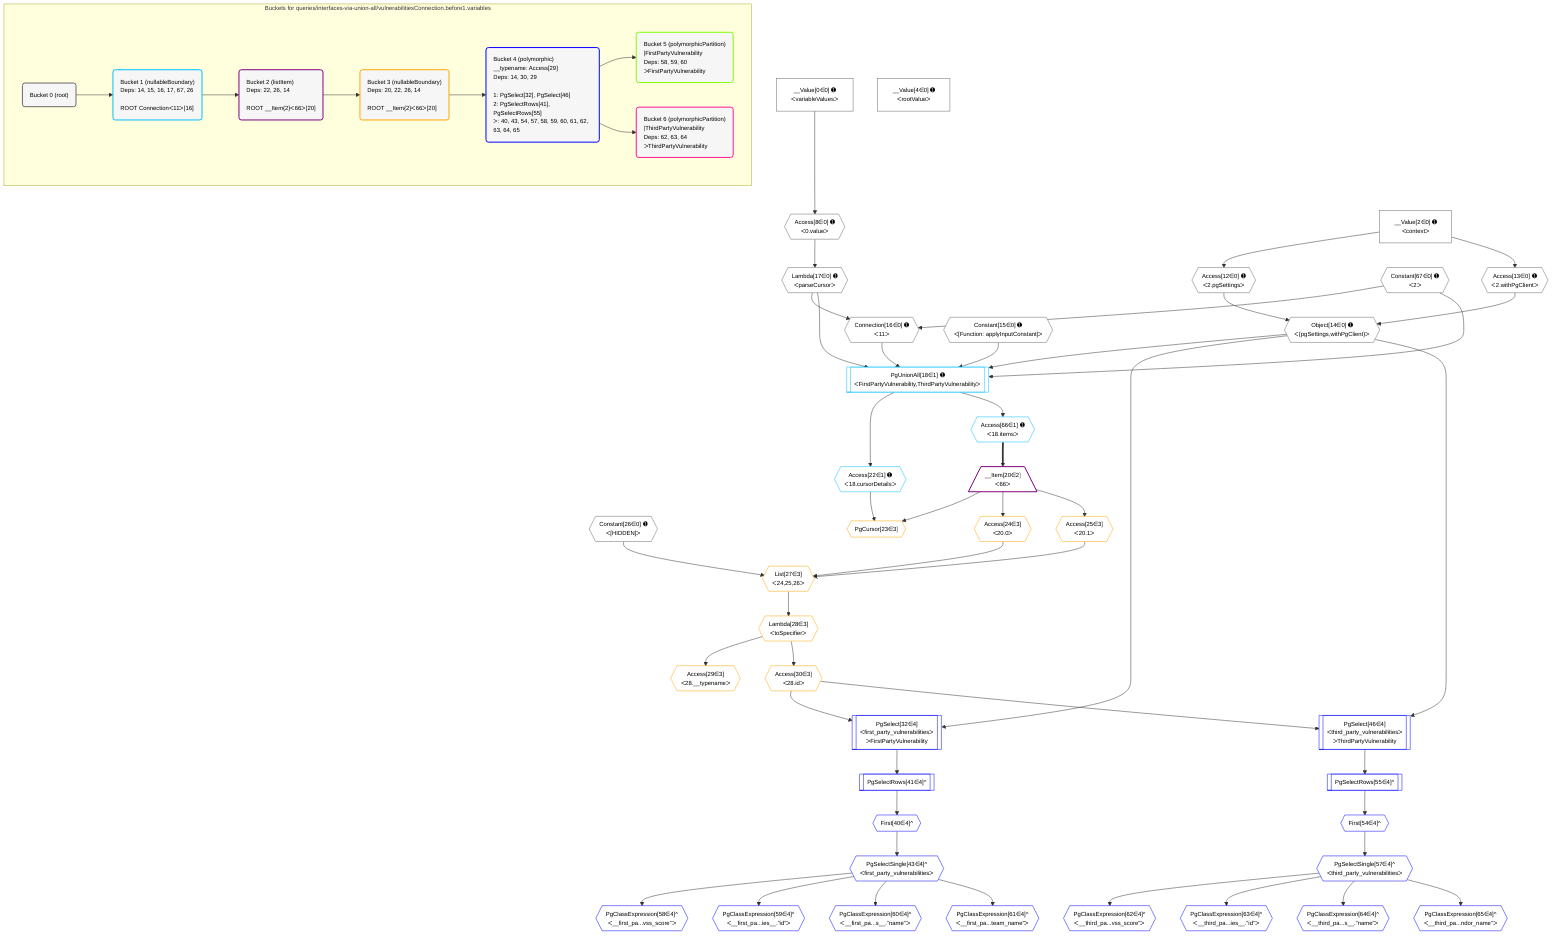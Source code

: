 %%{init: {'themeVariables': { 'fontSize': '12px'}}}%%
graph TD
    classDef path fill:#eee,stroke:#000,color:#000
    classDef plan fill:#fff,stroke-width:1px,color:#000
    classDef itemplan fill:#fff,stroke-width:2px,color:#000
    classDef unbatchedplan fill:#dff,stroke-width:1px,color:#000
    classDef sideeffectplan fill:#fcc,stroke-width:2px,color:#000
    classDef bucket fill:#f6f6f6,color:#000,stroke-width:2px,text-align:left

    subgraph "Buckets for queries/interfaces-via-union-all/vulnerabilitiesConnection.before1.variables"
    Bucket0("Bucket 0 (root)"):::bucket
    Bucket1("Bucket 1 (nullableBoundary)<br />Deps: 14, 15, 16, 17, 67, 26<br /><br />ROOT Connectionᐸ11ᐳ[16]"):::bucket
    Bucket2("Bucket 2 (listItem)<br />Deps: 22, 26, 14<br /><br />ROOT __Item{2}ᐸ66ᐳ[20]"):::bucket
    Bucket3("Bucket 3 (nullableBoundary)<br />Deps: 20, 22, 26, 14<br /><br />ROOT __Item{2}ᐸ66ᐳ[20]"):::bucket
    Bucket4("Bucket 4 (polymorphic)<br />__typename: Access[29]<br />Deps: 14, 30, 29<br /><br />1: PgSelect[32], PgSelect[46]<br />2: PgSelectRows[41], PgSelectRows[55]<br />ᐳ: 40, 43, 54, 57, 58, 59, 60, 61, 62, 63, 64, 65"):::bucket
    Bucket5("Bucket 5 (polymorphicPartition)<br />|FirstPartyVulnerability<br />Deps: 58, 59, 60<br />ᐳFirstPartyVulnerability"):::bucket
    Bucket6("Bucket 6 (polymorphicPartition)<br />|ThirdPartyVulnerability<br />Deps: 62, 63, 64<br />ᐳThirdPartyVulnerability"):::bucket
    end
    Bucket0 --> Bucket1
    Bucket1 --> Bucket2
    Bucket2 --> Bucket3
    Bucket3 --> Bucket4
    Bucket4 --> Bucket5 & Bucket6

    %% plan dependencies
    Object14{{"Object[14∈0] ➊<br />ᐸ{pgSettings,withPgClient}ᐳ"}}:::plan
    Access12{{"Access[12∈0] ➊<br />ᐸ2.pgSettingsᐳ"}}:::plan
    Access13{{"Access[13∈0] ➊<br />ᐸ2.withPgClientᐳ"}}:::plan
    Access12 & Access13 --> Object14
    Connection16{{"Connection[16∈0] ➊<br />ᐸ11ᐳ"}}:::plan
    Constant67{{"Constant[67∈0] ➊<br />ᐸ2ᐳ"}}:::plan
    Lambda17{{"Lambda[17∈0] ➊<br />ᐸparseCursorᐳ"}}:::plan
    Constant67 & Lambda17 --> Connection16
    Access8{{"Access[8∈0] ➊<br />ᐸ0.valueᐳ"}}:::plan
    __Value0["__Value[0∈0] ➊<br />ᐸvariableValuesᐳ"]:::plan
    __Value0 --> Access8
    __Value2["__Value[2∈0] ➊<br />ᐸcontextᐳ"]:::plan
    __Value2 --> Access12
    __Value2 --> Access13
    Access8 --> Lambda17
    __Value4["__Value[4∈0] ➊<br />ᐸrootValueᐳ"]:::plan
    Constant15{{"Constant[15∈0] ➊<br />ᐸ[Function: applyInputConstant]ᐳ"}}:::plan
    Constant26{{"Constant[26∈0] ➊<br />ᐸ[HIDDEN]ᐳ"}}:::plan
    PgUnionAll18[["PgUnionAll[18∈1] ➊<br />ᐸFirstPartyVulnerability,ThirdPartyVulnerabilityᐳ"]]:::plan
    Object14 & Constant15 & Connection16 & Lambda17 & Constant67 --> PgUnionAll18
    Access22{{"Access[22∈1] ➊<br />ᐸ18.cursorDetailsᐳ"}}:::plan
    PgUnionAll18 --> Access22
    Access66{{"Access[66∈1] ➊<br />ᐸ18.itemsᐳ"}}:::plan
    PgUnionAll18 --> Access66
    __Item20[/"__Item[20∈2]<br />ᐸ66ᐳ"\]:::itemplan
    Access66 ==> __Item20
    List27{{"List[27∈3]<br />ᐸ24,25,26ᐳ"}}:::plan
    Access24{{"Access[24∈3]<br />ᐸ20.0ᐳ"}}:::plan
    Access25{{"Access[25∈3]<br />ᐸ20.1ᐳ"}}:::plan
    Access24 & Access25 & Constant26 --> List27
    PgCursor23{{"PgCursor[23∈3]"}}:::plan
    __Item20 & Access22 --> PgCursor23
    __Item20 --> Access24
    __Item20 --> Access25
    Lambda28{{"Lambda[28∈3]<br />ᐸtoSpecifierᐳ"}}:::plan
    List27 --> Lambda28
    Access29{{"Access[29∈3]<br />ᐸ28.__typenameᐳ"}}:::plan
    Lambda28 --> Access29
    Access30{{"Access[30∈3]<br />ᐸ28.idᐳ"}}:::plan
    Lambda28 --> Access30
    PgSelect32[["PgSelect[32∈4]<br />ᐸfirst_party_vulnerabilitiesᐳ<br />ᐳFirstPartyVulnerability"]]:::plan
    Object14 & Access30 --> PgSelect32
    PgSelect46[["PgSelect[46∈4]<br />ᐸthird_party_vulnerabilitiesᐳ<br />ᐳThirdPartyVulnerability"]]:::plan
    Object14 & Access30 --> PgSelect46
    First40{{"First[40∈4]^"}}:::plan
    PgSelectRows41[["PgSelectRows[41∈4]^"]]:::plan
    PgSelectRows41 --> First40
    PgSelect32 --> PgSelectRows41
    PgSelectSingle43{{"PgSelectSingle[43∈4]^<br />ᐸfirst_party_vulnerabilitiesᐳ"}}:::plan
    First40 --> PgSelectSingle43
    First54{{"First[54∈4]^"}}:::plan
    PgSelectRows55[["PgSelectRows[55∈4]^"]]:::plan
    PgSelectRows55 --> First54
    PgSelect46 --> PgSelectRows55
    PgSelectSingle57{{"PgSelectSingle[57∈4]^<br />ᐸthird_party_vulnerabilitiesᐳ"}}:::plan
    First54 --> PgSelectSingle57
    PgClassExpression58{{"PgClassExpression[58∈4]^<br />ᐸ__first_pa...vss_score”ᐳ"}}:::plan
    PgSelectSingle43 --> PgClassExpression58
    PgClassExpression59{{"PgClassExpression[59∈4]^<br />ᐸ__first_pa...ies__.”id”ᐳ"}}:::plan
    PgSelectSingle43 --> PgClassExpression59
    PgClassExpression60{{"PgClassExpression[60∈4]^<br />ᐸ__first_pa...s__.”name”ᐳ"}}:::plan
    PgSelectSingle43 --> PgClassExpression60
    PgClassExpression61{{"PgClassExpression[61∈4]^<br />ᐸ__first_pa...team_name”ᐳ"}}:::plan
    PgSelectSingle43 --> PgClassExpression61
    PgClassExpression62{{"PgClassExpression[62∈4]^<br />ᐸ__third_pa...vss_score”ᐳ"}}:::plan
    PgSelectSingle57 --> PgClassExpression62
    PgClassExpression63{{"PgClassExpression[63∈4]^<br />ᐸ__third_pa...ies__.”id”ᐳ"}}:::plan
    PgSelectSingle57 --> PgClassExpression63
    PgClassExpression64{{"PgClassExpression[64∈4]^<br />ᐸ__third_pa...s__.”name”ᐳ"}}:::plan
    PgSelectSingle57 --> PgClassExpression64
    PgClassExpression65{{"PgClassExpression[65∈4]^<br />ᐸ__third_pa...ndor_name”ᐳ"}}:::plan
    PgSelectSingle57 --> PgClassExpression65

    %% define steps
    classDef bucket0 stroke:#696969
    class Bucket0,__Value0,__Value2,__Value4,Access8,Access12,Access13,Object14,Constant15,Connection16,Lambda17,Constant26,Constant67 bucket0
    classDef bucket1 stroke:#00bfff
    class Bucket1,PgUnionAll18,Access22,Access66 bucket1
    classDef bucket2 stroke:#7f007f
    class Bucket2,__Item20 bucket2
    classDef bucket3 stroke:#ffa500
    class Bucket3,PgCursor23,Access24,Access25,List27,Lambda28,Access29,Access30 bucket3
    classDef bucket4 stroke:#0000ff
    class Bucket4,PgSelect32,First40,PgSelectRows41,PgSelectSingle43,PgSelect46,First54,PgSelectRows55,PgSelectSingle57,PgClassExpression58,PgClassExpression59,PgClassExpression60,PgClassExpression61,PgClassExpression62,PgClassExpression63,PgClassExpression64,PgClassExpression65 bucket4
    classDef bucket5 stroke:#7fff00
    class Bucket5 bucket5
    classDef bucket6 stroke:#ff1493
    class Bucket6 bucket6